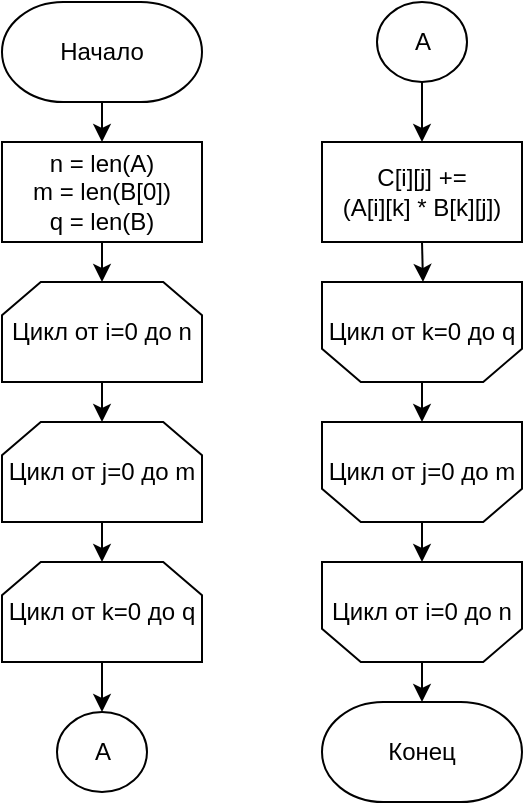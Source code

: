 <mxfile version="14.6.13" type="device"><diagram id="C5RBs43oDa-KdzZeNtuy" name="Page-1"><mxGraphModel dx="595" dy="806" grid="0" gridSize="10" guides="1" tooltips="1" connect="1" arrows="1" fold="1" page="1" pageScale="1" pageWidth="827" pageHeight="1169" math="0" shadow="0"><root><mxCell id="WIyWlLk6GJQsqaUBKTNV-0"/><mxCell id="WIyWlLk6GJQsqaUBKTNV-1" parent="WIyWlLk6GJQsqaUBKTNV-0"/><mxCell id="-yBMfY92cDl7zNIJ8aVc-0" value="Начало" style="strokeWidth=1;html=1;shape=mxgraph.flowchart.terminator;whiteSpace=wrap;" parent="WIyWlLk6GJQsqaUBKTNV-1" vertex="1"><mxGeometry x="140" y="40" width="100" height="50" as="geometry"/></mxCell><mxCell id="-yBMfY92cDl7zNIJ8aVc-3" value="n = len(A)&lt;br&gt;m = len(B[0])&lt;br&gt;q = len(B)" style="rounded=0;whiteSpace=wrap;html=1;absoluteArcSize=1;arcSize=14;strokeWidth=1;" parent="WIyWlLk6GJQsqaUBKTNV-1" vertex="1"><mxGeometry x="140" y="110" width="100" height="50" as="geometry"/></mxCell><mxCell id="-yBMfY92cDl7zNIJ8aVc-5" value="Цикл от i=0 до n" style="strokeWidth=1;html=1;shape=stencil(rZVNb4MwDIZ/Ta5VIFpXjlPWnapeetg5pe6ICgkKWbv9+6W4aHwMxrxKHPBreB9sbIUJWWWqBBZzowpg4pnF8cbaMggbXWgfwnCbYWLJMbxgmKwwVFUJqUftrJxW+xwwU3lnT3DRB39z0CYDh65izfhTeOZ6CZlaY4KJtqbqZFr5YKa0Ce/yDzTjiwfEfN5ijMpAKMCD66jf5W1RYPELmRTNI+0IpG5FDfc30uvfSRGNtKZ0r8+KZsK2hLr4gsc9XLKayduReAm1OlIvm60jVDfCEzIoYwso5F6lpzdn383hx68s1XW5B4kmXdgztIau16upBjQOuTYth8d/O/QaeAeLJcGC39mBUgblb6S5rWBiaIM+mIhaHRkjIY/WwcR8HXWe4zkyNroDg1rFc60WvgA=);whiteSpace=wrap;" parent="WIyWlLk6GJQsqaUBKTNV-1" vertex="1"><mxGeometry x="140" y="180" width="100" height="50" as="geometry"/></mxCell><mxCell id="-yBMfY92cDl7zNIJ8aVc-6" value="" style="endArrow=classic;html=1;exitX=0.5;exitY=1;exitDx=0;exitDy=0;" parent="WIyWlLk6GJQsqaUBKTNV-1" source="-yBMfY92cDl7zNIJ8aVc-3" edge="1"><mxGeometry width="50" height="50" relative="1" as="geometry"><mxPoint x="210" y="30" as="sourcePoint"/><mxPoint x="190" y="180" as="targetPoint"/></mxGeometry></mxCell><mxCell id="-yBMfY92cDl7zNIJ8aVc-8" value="" style="endArrow=classic;html=1;exitX=0.5;exitY=1;exitDx=0;exitDy=0;exitPerimeter=0;entryX=0.5;entryY=0;entryDx=0;entryDy=0;entryPerimeter=0;" parent="WIyWlLk6GJQsqaUBKTNV-1" source="-yBMfY92cDl7zNIJ8aVc-5" target="N72QY26TZbya8H9kIFj0-0" edge="1"><mxGeometry width="50" height="50" relative="1" as="geometry"><mxPoint x="220" y="20" as="sourcePoint"/><mxPoint x="190" y="250" as="targetPoint"/></mxGeometry></mxCell><mxCell id="-yBMfY92cDl7zNIJ8aVc-15" value="Цикл от j=0 до m" style="strokeWidth=1;shape=stencil(rZVNb4MwDIZ/Ta5VIFpXjlPWnapeetg5pe6ICgkKWbv9+6W4aHwMxrxKHPBreB9sbIUJWWWqBBZzowpg4pnF8cbaMggbXWgfwnCbYWLJMbxgmKwwVFUJqUftrJxW+xwwU3lnT3DRB39z0CYDh65izfhTeOZ6CZlaY4KJtqbqZFr5YKa0Ce/yDzTjiwfEfN5ijMpAKMCD66jf5W1RYPELmRTNI+0IpG5FDfc30uvfSRGNtKZ0r8+KZsK2hLr4gsc9XLKayduReAm1OlIvm60jVDfCEzIoYwso5F6lpzdn383hx68s1XW5B4kmXdgztIau16upBjQOuTYth8d/O/QaeAeLJcGC39mBUgblb6S5rWBiaIM+mIhaHRkjIY/WwcR8HXWe4zkyNroDg1rFc60WvgA=);rotation=0;horizontal=1;verticalAlign=middle;labelPosition=center;verticalLabelPosition=middle;align=center;labelBorderColor=none;fontFamily=Helvetica;whiteSpace=wrap;html=1;direction=west;" parent="WIyWlLk6GJQsqaUBKTNV-1" vertex="1"><mxGeometry x="300" y="250" width="100" height="50" as="geometry"/></mxCell><mxCell id="-yBMfY92cDl7zNIJ8aVc-27" value="А" style="verticalLabelPosition=middle;verticalAlign=middle;html=1;shape=mxgraph.flowchart.on-page_reference;rounded=0;fontFamily=Helvetica;strokeWidth=1;labelPosition=center;align=center;" parent="WIyWlLk6GJQsqaUBKTNV-1" vertex="1"><mxGeometry x="327.5" y="40" width="45" height="40" as="geometry"/></mxCell><mxCell id="-yBMfY92cDl7zNIJ8aVc-28" value="" style="endArrow=classic;html=1;exitX=0.5;exitY=1;exitDx=0;exitDy=0;exitPerimeter=0;entryX=0.5;entryY=0;entryDx=0;entryDy=0;rounded=1;entryPerimeter=0;" parent="WIyWlLk6GJQsqaUBKTNV-1" source="-yBMfY92cDl7zNIJ8aVc-27" edge="1"><mxGeometry width="50" height="50" relative="1" as="geometry"><mxPoint x="182.5" y="90" as="sourcePoint"/><mxPoint x="350" y="110" as="targetPoint"/></mxGeometry></mxCell><mxCell id="Sy1VbZIVCNNptTaLWqNR-4" value="" style="endArrow=classic;html=1;exitX=0.5;exitY=1;exitDx=0;exitDy=0;exitPerimeter=0;" parent="WIyWlLk6GJQsqaUBKTNV-1" source="-yBMfY92cDl7zNIJ8aVc-0" edge="1"><mxGeometry width="50" height="50" relative="1" as="geometry"><mxPoint x="160" y="460" as="sourcePoint"/><mxPoint x="190" y="110" as="targetPoint"/></mxGeometry></mxCell><mxCell id="Sy1VbZIVCNNptTaLWqNR-7" value="А" style="verticalLabelPosition=middle;verticalAlign=middle;html=1;shape=mxgraph.flowchart.on-page_reference;rounded=0;fontFamily=Helvetica;strokeWidth=1;labelPosition=center;align=center;" parent="WIyWlLk6GJQsqaUBKTNV-1" vertex="1"><mxGeometry x="167.5" y="395" width="45" height="40" as="geometry"/></mxCell><mxCell id="Sy1VbZIVCNNptTaLWqNR-17" value="Конец" style="strokeWidth=1;html=1;shape=mxgraph.flowchart.terminator;whiteSpace=wrap;" parent="WIyWlLk6GJQsqaUBKTNV-1" vertex="1"><mxGeometry x="300" y="390" width="100" height="50" as="geometry"/></mxCell><mxCell id="aiIDK9T_HGXLRwg9emyF-3" value="" style="endArrow=classic;html=1;exitX=0.5;exitY=1;exitDx=0;exitDy=0;entryX=0.5;entryY=0;entryDx=0;entryDy=0;entryPerimeter=0;" parent="WIyWlLk6GJQsqaUBKTNV-1" target="N72QY26TZbya8H9kIFj0-1" edge="1"><mxGeometry width="50" height="50" relative="1" as="geometry"><mxPoint x="190" y="300" as="sourcePoint"/><mxPoint x="190" y="320" as="targetPoint"/></mxGeometry></mxCell><mxCell id="aiIDK9T_HGXLRwg9emyF-4" value="" style="endArrow=classic;html=1;exitX=0.5;exitY=1;exitDx=0;exitDy=0;entryX=0.5;entryY=0;entryDx=0;entryDy=0;entryPerimeter=0;" parent="WIyWlLk6GJQsqaUBKTNV-1" target="Sy1VbZIVCNNptTaLWqNR-7" edge="1"><mxGeometry width="50" height="50" relative="1" as="geometry"><mxPoint x="190" y="370" as="sourcePoint"/><mxPoint x="330" y="390" as="targetPoint"/></mxGeometry></mxCell><mxCell id="aiIDK9T_HGXLRwg9emyF-7" value="C[i][j] +=&lt;br&gt;(A[i][k] * B[k][j])" style="rounded=0;whiteSpace=wrap;html=1;absoluteArcSize=1;arcSize=14;strokeWidth=1;" parent="WIyWlLk6GJQsqaUBKTNV-1" vertex="1"><mxGeometry x="300" y="110" width="100" height="50" as="geometry"/></mxCell><mxCell id="aiIDK9T_HGXLRwg9emyF-10" value="" style="endArrow=classic;html=1;exitX=0.5;exitY=1;exitDx=0;exitDy=0;" parent="WIyWlLk6GJQsqaUBKTNV-1" source="aiIDK9T_HGXLRwg9emyF-7" edge="1"><mxGeometry width="50" height="50" relative="1" as="geometry"><mxPoint x="292.5" y="300" as="sourcePoint"/><mxPoint x="350.5" y="180" as="targetPoint"/></mxGeometry></mxCell><mxCell id="aiIDK9T_HGXLRwg9emyF-11" value="" style="endArrow=classic;html=1;exitX=0.5;exitY=0;exitDx=0;exitDy=0;exitPerimeter=0;entryX=0.5;entryY=0;entryDx=0;entryDy=0;entryPerimeter=0;" parent="WIyWlLk6GJQsqaUBKTNV-1" source="N72QY26TZbya8H9kIFj0-2" target="Sy1VbZIVCNNptTaLWqNR-17" edge="1"><mxGeometry width="50" height="50" relative="1" as="geometry"><mxPoint x="350" y="365" as="sourcePoint"/><mxPoint x="342.5" y="315" as="targetPoint"/></mxGeometry></mxCell><mxCell id="aiIDK9T_HGXLRwg9emyF-12" value="Цикл от k=0 до q" style="strokeWidth=1;shape=stencil(rZVNb4MwDIZ/Ta5VIFpXjlPWnapeetg5pe6ICgkKWbv9+6W4aHwMxrxKHPBreB9sbIUJWWWqBBZzowpg4pnF8cbaMggbXWgfwnCbYWLJMbxgmKwwVFUJqUftrJxW+xwwU3lnT3DRB39z0CYDh65izfhTeOZ6CZlaY4KJtqbqZFr5YKa0Ce/yDzTjiwfEfN5ijMpAKMCD66jf5W1RYPELmRTNI+0IpG5FDfc30uvfSRGNtKZ0r8+KZsK2hLr4gsc9XLKayduReAm1OlIvm60jVDfCEzIoYwso5F6lpzdn383hx68s1XW5B4kmXdgztIau16upBjQOuTYth8d/O/QaeAeLJcGC39mBUgblb6S5rWBiaIM+mIhaHRkjIY/WwcR8HXWe4zkyNroDg1rFc60WvgA=);rotation=0;horizontal=1;verticalAlign=middle;labelPosition=center;verticalLabelPosition=middle;align=center;labelBorderColor=none;fontFamily=Helvetica;whiteSpace=wrap;html=1;direction=west;" parent="WIyWlLk6GJQsqaUBKTNV-1" vertex="1"><mxGeometry x="300" y="180" width="100" height="50" as="geometry"/></mxCell><mxCell id="aiIDK9T_HGXLRwg9emyF-13" value="" style="endArrow=classic;html=1;exitX=0.5;exitY=0;exitDx=0;exitDy=0;exitPerimeter=0;entryX=0.5;entryY=1;entryDx=0;entryDy=0;entryPerimeter=0;" parent="WIyWlLk6GJQsqaUBKTNV-1" source="aiIDK9T_HGXLRwg9emyF-12" target="-yBMfY92cDl7zNIJ8aVc-15" edge="1"><mxGeometry width="50" height="50" relative="1" as="geometry"><mxPoint x="292.5" y="300" as="sourcePoint"/><mxPoint x="342.5" y="250" as="targetPoint"/></mxGeometry></mxCell><mxCell id="N72QY26TZbya8H9kIFj0-0" value="Цикл от j=0 до m" style="strokeWidth=1;html=1;shape=stencil(rZVNb4MwDIZ/Ta5VIFpXjlPWnapeetg5pe6ICgkKWbv9+6W4aHwMxrxKHPBreB9sbIUJWWWqBBZzowpg4pnF8cbaMggbXWgfwnCbYWLJMbxgmKwwVFUJqUftrJxW+xwwU3lnT3DRB39z0CYDh65izfhTeOZ6CZlaY4KJtqbqZFr5YKa0Ce/yDzTjiwfEfN5ijMpAKMCD66jf5W1RYPELmRTNI+0IpG5FDfc30uvfSRGNtKZ0r8+KZsK2hLr4gsc9XLKayduReAm1OlIvm60jVDfCEzIoYwso5F6lpzdn383hx68s1XW5B4kmXdgztIau16upBjQOuTYth8d/O/QaeAeLJcGC39mBUgblb6S5rWBiaIM+mIhaHRkjIY/WwcR8HXWe4zkyNroDg1rFc60WvgA=);whiteSpace=wrap;" vertex="1" parent="WIyWlLk6GJQsqaUBKTNV-1"><mxGeometry x="140" y="250" width="100" height="50" as="geometry"/></mxCell><mxCell id="N72QY26TZbya8H9kIFj0-1" value="Цикл от k=0 до q" style="strokeWidth=1;html=1;shape=stencil(rZVNb4MwDIZ/Ta5VIFpXjlPWnapeetg5pe6ICgkKWbv9+6W4aHwMxrxKHPBreB9sbIUJWWWqBBZzowpg4pnF8cbaMggbXWgfwnCbYWLJMbxgmKwwVFUJqUftrJxW+xwwU3lnT3DRB39z0CYDh65izfhTeOZ6CZlaY4KJtqbqZFr5YKa0Ce/yDzTjiwfEfN5ijMpAKMCD66jf5W1RYPELmRTNI+0IpG5FDfc30uvfSRGNtKZ0r8+KZsK2hLr4gsc9XLKayduReAm1OlIvm60jVDfCEzIoYwso5F6lpzdn383hx68s1XW5B4kmXdgztIau16upBjQOuTYth8d/O/QaeAeLJcGC39mBUgblb6S5rWBiaIM+mIhaHRkjIY/WwcR8HXWe4zkyNroDg1rFc60WvgA=);whiteSpace=wrap;" vertex="1" parent="WIyWlLk6GJQsqaUBKTNV-1"><mxGeometry x="140" y="320" width="100" height="50" as="geometry"/></mxCell><mxCell id="N72QY26TZbya8H9kIFj0-2" value="Цикл от i=0 до n" style="strokeWidth=1;shape=stencil(rZVNb4MwDIZ/Ta5VIFpXjlPWnapeetg5pe6ICgkKWbv9+6W4aHwMxrxKHPBreB9sbIUJWWWqBBZzowpg4pnF8cbaMggbXWgfwnCbYWLJMbxgmKwwVFUJqUftrJxW+xwwU3lnT3DRB39z0CYDh65izfhTeOZ6CZlaY4KJtqbqZFr5YKa0Ce/yDzTjiwfEfN5ijMpAKMCD66jf5W1RYPELmRTNI+0IpG5FDfc30uvfSRGNtKZ0r8+KZsK2hLr4gsc9XLKayduReAm1OlIvm60jVDfCEzIoYwso5F6lpzdn383hx68s1XW5B4kmXdgztIau16upBjQOuTYth8d/O/QaeAeLJcGC39mBUgblb6S5rWBiaIM+mIhaHRkjIY/WwcR8HXWe4zkyNroDg1rFc60WvgA=);rotation=0;horizontal=1;verticalAlign=middle;labelPosition=center;verticalLabelPosition=middle;align=center;labelBorderColor=none;fontFamily=Helvetica;whiteSpace=wrap;html=1;direction=west;" vertex="1" parent="WIyWlLk6GJQsqaUBKTNV-1"><mxGeometry x="300" y="320" width="100" height="50" as="geometry"/></mxCell><mxCell id="N72QY26TZbya8H9kIFj0-3" value="" style="endArrow=classic;html=1;exitX=0.5;exitY=0;exitDx=0;exitDy=0;entryX=0.5;entryY=1;entryDx=0;entryDy=0;entryPerimeter=0;exitPerimeter=0;" edge="1" parent="WIyWlLk6GJQsqaUBKTNV-1" source="-yBMfY92cDl7zNIJ8aVc-15" target="N72QY26TZbya8H9kIFj0-2"><mxGeometry width="50" height="50" relative="1" as="geometry"><mxPoint x="212.5" y="310" as="sourcePoint"/><mxPoint x="212.5" y="330" as="targetPoint"/></mxGeometry></mxCell></root></mxGraphModel></diagram></mxfile>
